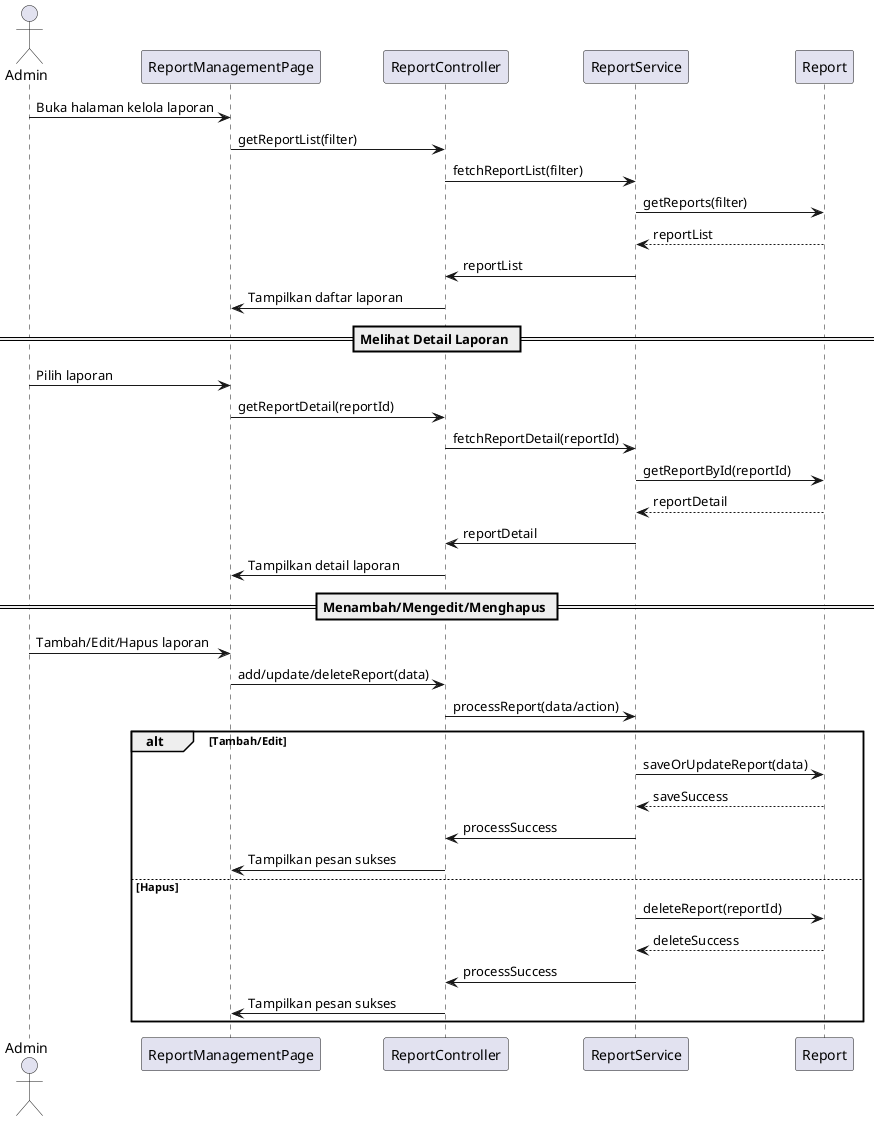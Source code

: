 @startuml
actor Admin
participant "ReportManagementPage" as UI
participant "ReportController" as Controller
participant "ReportService" as Service
participant "Report" as Entity

Admin -> UI : Buka halaman kelola laporan
UI -> Controller : getReportList(filter)
Controller -> Service : fetchReportList(filter)
Service -> Entity : getReports(filter)
Entity --> Service : reportList
Service -> Controller : reportList
Controller -> UI : Tampilkan daftar laporan

== Melihat Detail Laporan ==
Admin -> UI : Pilih laporan
UI -> Controller : getReportDetail(reportId)
Controller -> Service : fetchReportDetail(reportId)
Service -> Entity : getReportById(reportId)
Entity --> Service : reportDetail
Service -> Controller : reportDetail
Controller -> UI : Tampilkan detail laporan

== Menambah/Mengedit/Menghapus ==
Admin -> UI : Tambah/Edit/Hapus laporan
UI -> Controller : add/update/deleteReport(data)
Controller -> Service : processReport(data/action)
alt Tambah/Edit
    Service -> Entity : saveOrUpdateReport(data)
    Entity --> Service : saveSuccess
    Service -> Controller : processSuccess
    Controller -> UI : Tampilkan pesan sukses
else Hapus
    Service -> Entity : deleteReport(reportId)
    Entity --> Service : deleteSuccess
    Service -> Controller : processSuccess
    Controller -> UI : Tampilkan pesan sukses
end
@enduml
